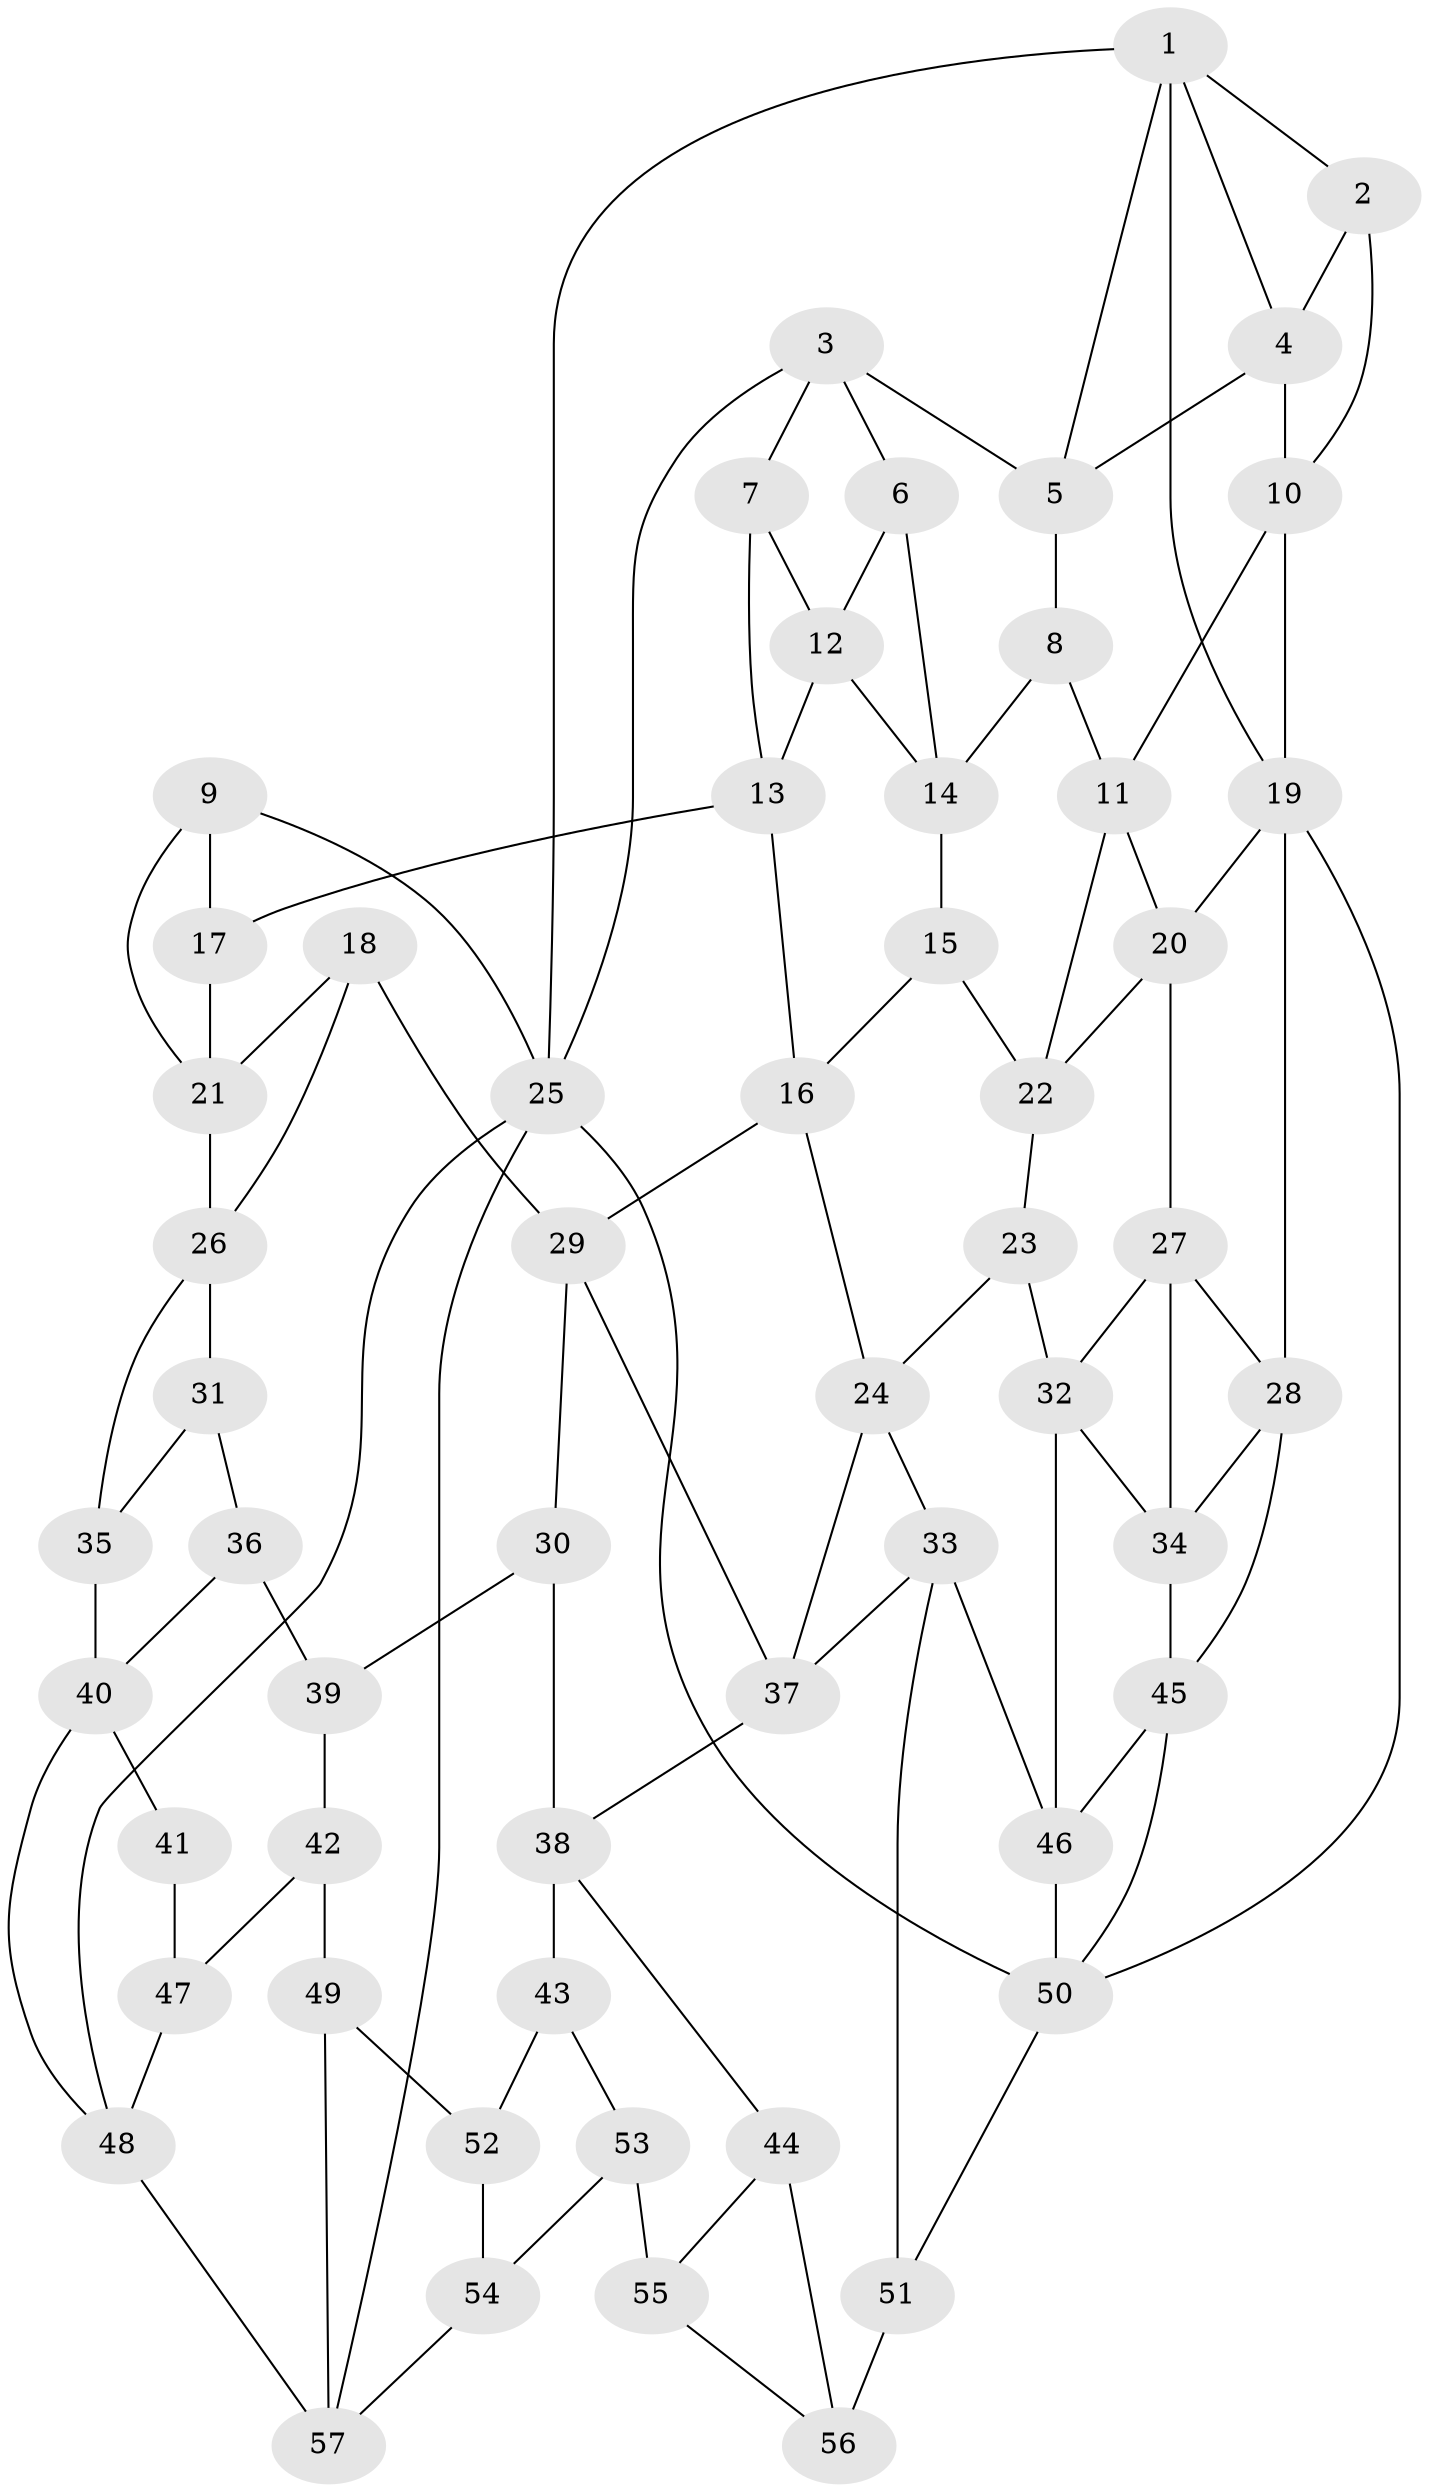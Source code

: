 // original degree distribution, {3: 0.02654867256637168, 4: 0.22123893805309736, 5: 0.5398230088495575, 6: 0.21238938053097345}
// Generated by graph-tools (version 1.1) at 2025/03/03/09/25 03:03:14]
// undirected, 57 vertices, 103 edges
graph export_dot {
graph [start="1"]
  node [color=gray90,style=filled];
  1;
  2;
  3;
  4;
  5;
  6;
  7;
  8;
  9;
  10;
  11;
  12;
  13;
  14;
  15;
  16;
  17;
  18;
  19;
  20;
  21;
  22;
  23;
  24;
  25;
  26;
  27;
  28;
  29;
  30;
  31;
  32;
  33;
  34;
  35;
  36;
  37;
  38;
  39;
  40;
  41;
  42;
  43;
  44;
  45;
  46;
  47;
  48;
  49;
  50;
  51;
  52;
  53;
  54;
  55;
  56;
  57;
  1 -- 2 [weight=1.0];
  1 -- 4 [weight=1.0];
  1 -- 5 [weight=1.0];
  1 -- 19 [weight=1.0];
  1 -- 25 [weight=1.0];
  2 -- 4 [weight=1.0];
  2 -- 10 [weight=1.0];
  3 -- 5 [weight=1.0];
  3 -- 6 [weight=1.0];
  3 -- 7 [weight=1.0];
  3 -- 25 [weight=1.0];
  4 -- 5 [weight=1.0];
  4 -- 10 [weight=2.0];
  5 -- 8 [weight=1.0];
  6 -- 12 [weight=1.0];
  6 -- 14 [weight=1.0];
  7 -- 12 [weight=1.0];
  7 -- 13 [weight=1.0];
  8 -- 11 [weight=1.0];
  8 -- 14 [weight=1.0];
  9 -- 17 [weight=1.0];
  9 -- 21 [weight=1.0];
  9 -- 25 [weight=1.0];
  10 -- 11 [weight=1.0];
  10 -- 19 [weight=1.0];
  11 -- 20 [weight=1.0];
  11 -- 22 [weight=1.0];
  12 -- 13 [weight=1.0];
  12 -- 14 [weight=1.0];
  13 -- 16 [weight=1.0];
  13 -- 17 [weight=1.0];
  14 -- 15 [weight=1.0];
  15 -- 16 [weight=1.0];
  15 -- 22 [weight=1.0];
  16 -- 24 [weight=1.0];
  16 -- 29 [weight=1.0];
  17 -- 21 [weight=1.0];
  18 -- 21 [weight=1.0];
  18 -- 26 [weight=1.0];
  18 -- 29 [weight=1.0];
  19 -- 20 [weight=1.0];
  19 -- 28 [weight=1.0];
  19 -- 50 [weight=1.0];
  20 -- 22 [weight=1.0];
  20 -- 27 [weight=1.0];
  21 -- 26 [weight=1.0];
  22 -- 23 [weight=1.0];
  23 -- 24 [weight=1.0];
  23 -- 32 [weight=1.0];
  24 -- 33 [weight=1.0];
  24 -- 37 [weight=1.0];
  25 -- 48 [weight=1.0];
  25 -- 50 [weight=1.0];
  25 -- 57 [weight=1.0];
  26 -- 31 [weight=1.0];
  26 -- 35 [weight=1.0];
  27 -- 28 [weight=1.0];
  27 -- 32 [weight=1.0];
  27 -- 34 [weight=1.0];
  28 -- 34 [weight=1.0];
  28 -- 45 [weight=1.0];
  29 -- 30 [weight=1.0];
  29 -- 37 [weight=1.0];
  30 -- 38 [weight=1.0];
  30 -- 39 [weight=1.0];
  31 -- 35 [weight=1.0];
  31 -- 36 [weight=1.0];
  32 -- 34 [weight=1.0];
  32 -- 46 [weight=1.0];
  33 -- 37 [weight=1.0];
  33 -- 46 [weight=1.0];
  33 -- 51 [weight=1.0];
  34 -- 45 [weight=1.0];
  35 -- 40 [weight=2.0];
  36 -- 39 [weight=2.0];
  36 -- 40 [weight=1.0];
  37 -- 38 [weight=1.0];
  38 -- 43 [weight=1.0];
  38 -- 44 [weight=1.0];
  39 -- 42 [weight=1.0];
  40 -- 41 [weight=2.0];
  40 -- 48 [weight=1.0];
  41 -- 47 [weight=2.0];
  42 -- 47 [weight=1.0];
  42 -- 49 [weight=1.0];
  43 -- 52 [weight=1.0];
  43 -- 53 [weight=1.0];
  44 -- 55 [weight=1.0];
  44 -- 56 [weight=1.0];
  45 -- 46 [weight=1.0];
  45 -- 50 [weight=1.0];
  46 -- 50 [weight=1.0];
  47 -- 48 [weight=1.0];
  48 -- 57 [weight=1.0];
  49 -- 52 [weight=2.0];
  49 -- 57 [weight=1.0];
  50 -- 51 [weight=1.0];
  51 -- 56 [weight=2.0];
  52 -- 54 [weight=1.0];
  53 -- 54 [weight=1.0];
  53 -- 55 [weight=2.0];
  54 -- 57 [weight=1.0];
  55 -- 56 [weight=1.0];
}
